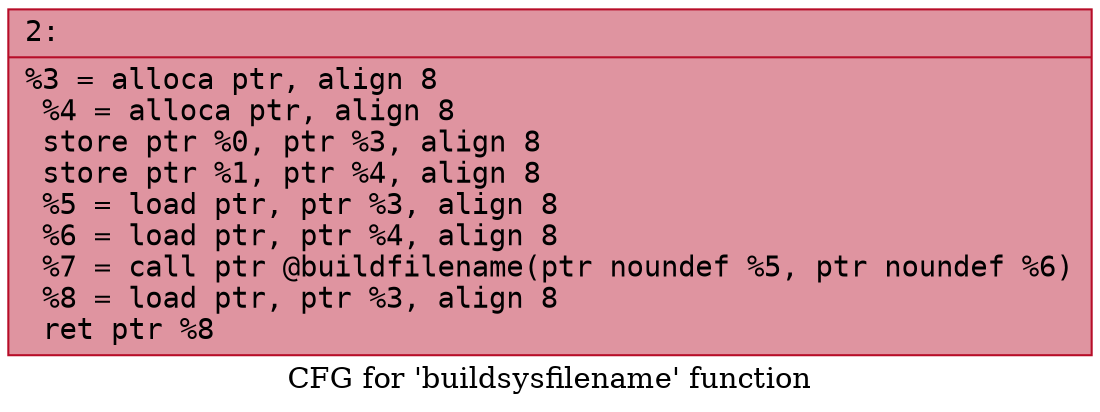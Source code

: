 digraph "CFG for 'buildsysfilename' function" {
	label="CFG for 'buildsysfilename' function";

	Node0x6000019702d0 [shape=record,color="#b70d28ff", style=filled, fillcolor="#b70d2870" fontname="Courier",label="{2:\l|  %3 = alloca ptr, align 8\l  %4 = alloca ptr, align 8\l  store ptr %0, ptr %3, align 8\l  store ptr %1, ptr %4, align 8\l  %5 = load ptr, ptr %3, align 8\l  %6 = load ptr, ptr %4, align 8\l  %7 = call ptr @buildfilename(ptr noundef %5, ptr noundef %6)\l  %8 = load ptr, ptr %3, align 8\l  ret ptr %8\l}"];
}
